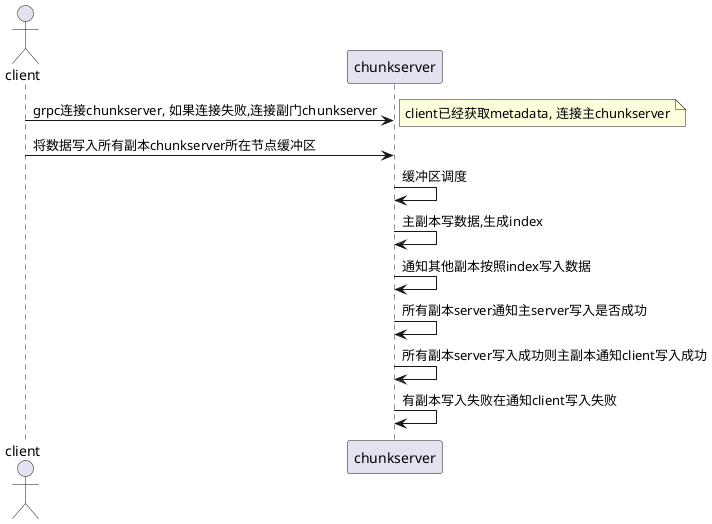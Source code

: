 @startuml
actor client
client -> chunkserver: grpc连接chunkserver, 如果连接失败,连接副门chunkserver
note right: client已经获取metadata, 连接主chunkserver
client -> chunkserver: 将数据写入所有副本chunkserver所在节点缓冲区
chunkserver -> chunkserver: 缓冲区调度
chunkserver -> chunkserver: 主副本写数据,生成index
chunkserver -> chunkserver: 通知其他副本按照index写入数据
chunkserver -> chunkserver: 所有副本server通知主server写入是否成功
chunkserver -> chunkserver: 所有副本server写入成功则主副本通知client写入成功
chunkserver -> chunkserver: 有副本写入失败在通知client写入失败
@enduml